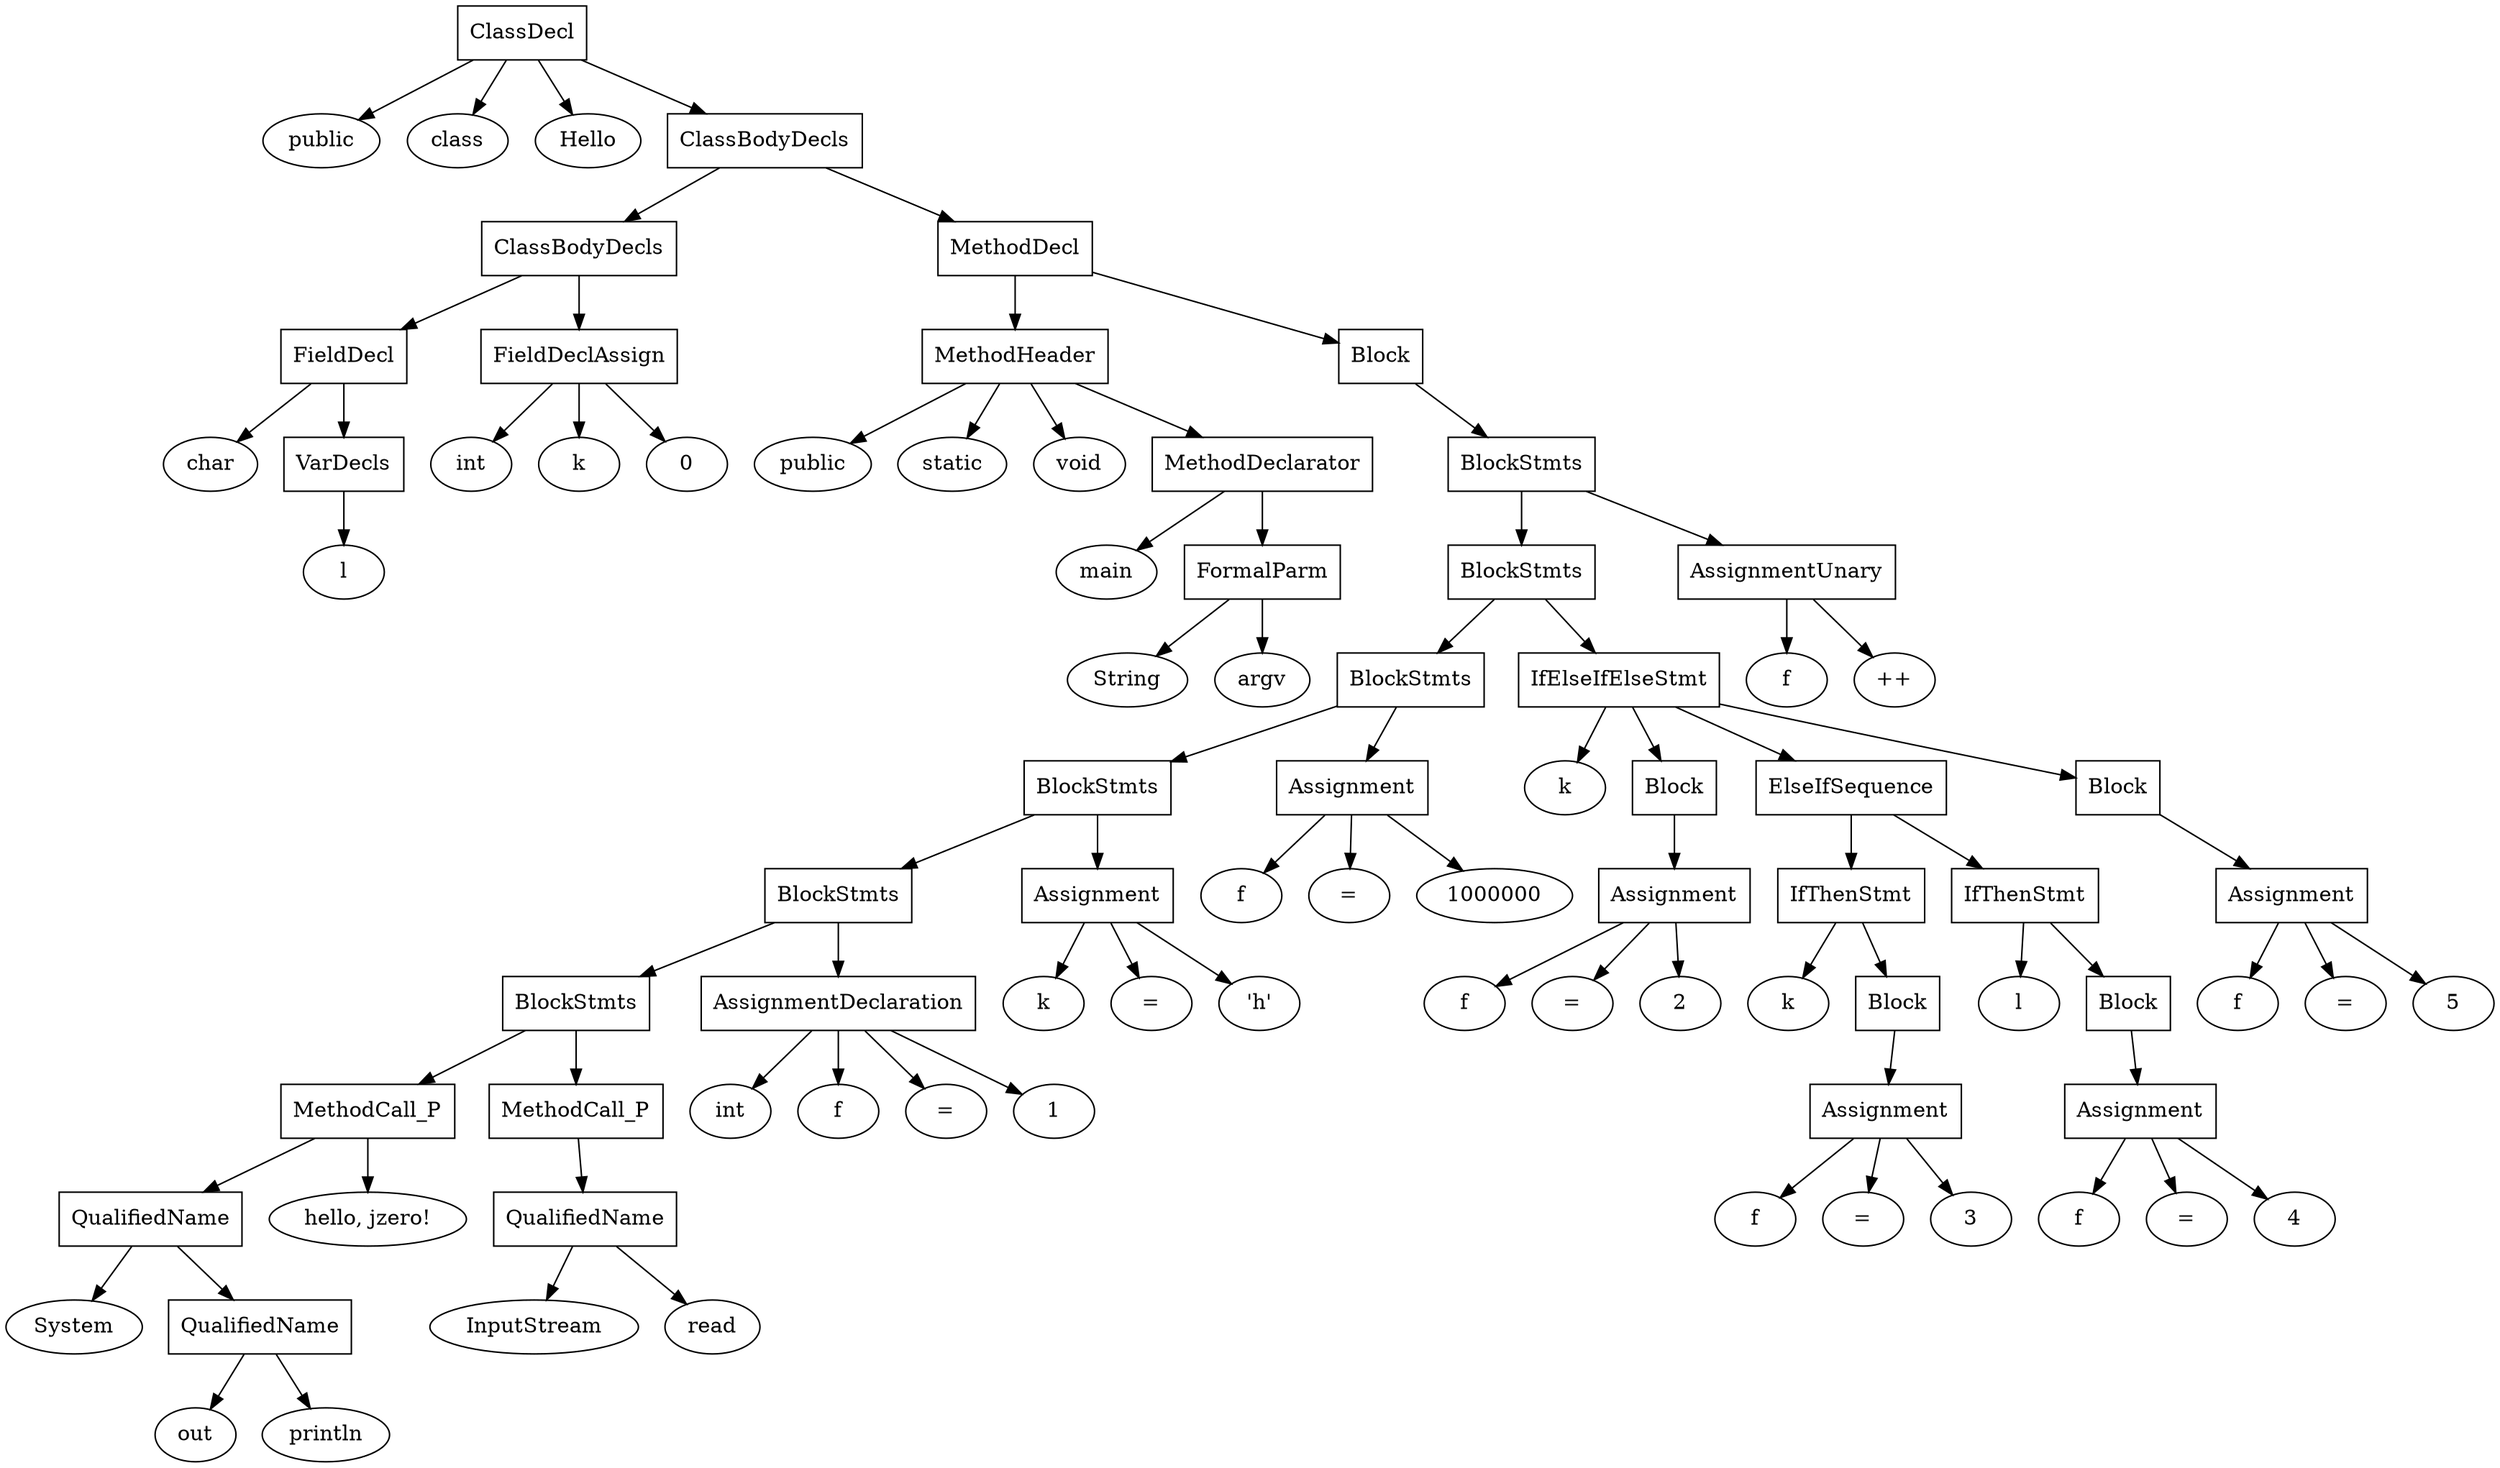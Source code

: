 digraph {
	117 [shape = rectangle, label="ClassDecl"]
	118 [label="public"]
	119 [label="class"]
	120 [label="Hello"]
	121 [shape = rectangle, label="ClassBodyDecls"]
	115 [shape = rectangle, label="ClassBodyDecls"]
	10 [shape = rectangle, label="FieldDecl"]
	3 [label="char"]
	4 [shape = rectangle, label="VarDecls"]
	1 [label="l"]
	4 -> { 1 }
	10 -> { 3 4 }
	11 [shape = rectangle, label="FieldDeclAssign"]
	6 [label="int"]
	7 [label="k"]
	8 [label="0"]
	11 -> { 6 7 8 }
	115 -> { 10 11 }
	116 [shape = rectangle, label="MethodDecl"]
	112 [shape = rectangle, label="MethodHeader"]
	19 [label="public"]
	20 [label="static"]
	21 [label="void"]
	22 [shape = rectangle, label="MethodDeclarator"]
	16 [label="main"]
	17 [shape = rectangle, label="FormalParm"]
	13 [label="String"]
	14 [label="argv"]
	17 -> { 13 14 }
	22 -> { 16 17 }
	112 -> { 19 20 21 22 }
	113 [shape = rectangle, label="Block"]
	110 [shape = rectangle, label="BlockStmts"]
	107 [shape = rectangle, label="BlockStmts"]
	101 [shape = rectangle, label="BlockStmts"]
	60 [shape = rectangle, label="BlockStmts"]
	53 [shape = rectangle, label="BlockStmts"]
	46 [shape = rectangle, label="BlockStmts"]
	38 [shape = rectangle, label="MethodCall_P"]
	30 [shape = rectangle, label="QualifiedName"]
	27 [label="System"]
	28 [shape = rectangle, label="QualifiedName"]
	24 [label="out"]
	25 [label="println"]
	28 -> { 24 25 }
	30 -> { 27 28 }
	31 [label="hello, jzero!"]
	38 -> { 30 31 }
	39 [shape = rectangle, label="MethodCall_P"]
	36 [shape = rectangle, label="QualifiedName"]
	33 [label="InputStream"]
	34 [label="read"]
	36 -> { 33 34 }
	39 -> { 36 }
	46 -> { 38 39 }
	47 [shape = rectangle, label="AssignmentDeclaration"]
	41 [label="int"]
	42 [label="f"]
	43 [label="="]
	44 [label="1"]
	47 -> { 41 42 43 44 }
	53 -> { 46 47 }
	54 [shape = rectangle, label="Assignment"]
	49 [label="k"]
	50 [label="="]
	51 [label="'h'"]
	54 -> { 49 50 51 }
	60 -> { 53 54 }
	61 [shape = rectangle, label="Assignment"]
	56 [label="f"]
	57 [label="="]
	58 [label="1000000"]
	61 -> { 56 57 58 }
	101 -> { 60 61 }
	102 [shape = rectangle, label="IfElseIfElseStmt"]
	96 [label="k"]
	97 [shape = rectangle, label="Block"]
	67 [shape = rectangle, label="Assignment"]
	63 [label="f"]
	64 [label="="]
	65 [label="2"]
	67 -> { 63 64 65 }
	97 -> { 67 }
	98 [shape = rectangle, label="ElseIfSequence"]
	87 [shape = rectangle, label="IfThenStmt"]
	75 [label="k"]
	76 [shape = rectangle, label="Block"]
	73 [shape = rectangle, label="Assignment"]
	69 [label="f"]
	70 [label="="]
	71 [label="3"]
	73 -> { 69 70 71 }
	76 -> { 73 }
	87 -> { 75 76 }
	88 [shape = rectangle, label="IfThenStmt"]
	84 [label="l"]
	85 [shape = rectangle, label="Block"]
	82 [shape = rectangle, label="Assignment"]
	78 [label="f"]
	79 [label="="]
	80 [label="4"]
	82 -> { 78 79 80 }
	85 -> { 82 }
	88 -> { 84 85 }
	98 -> { 87 88 }
	99 [shape = rectangle, label="Block"]
	94 [shape = rectangle, label="Assignment"]
	90 [label="f"]
	91 [label="="]
	92 [label="5"]
	94 -> { 90 91 92 }
	99 -> { 94 }
	102 -> { 96 97 98 99 }
	107 -> { 101 102 }
	108 [shape = rectangle, label="AssignmentUnary"]
	104 [label="f"]
	105 [label="++"]
	108 -> { 104 105 }
	110 -> { 107 108 }
	113 -> { 110 }
	116 -> { 112 113 }
	121 -> { 115 116 }
	117 -> { 118 119 120 121 }
}